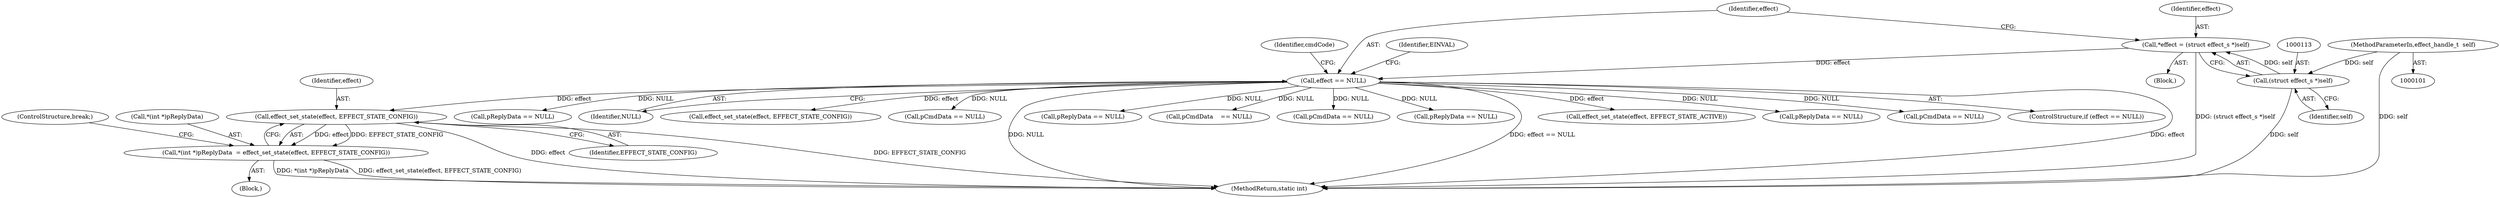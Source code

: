 digraph "0_Android_073a80800f341325932c66818ce4302b312909a4_0@pointer" {
"1000409" [label="(Call,effect_set_state(effect, EFFECT_STATE_CONFIG))"];
"1000116" [label="(Call,effect == NULL)"];
"1000110" [label="(Call,*effect = (struct effect_s *)self)"];
"1000112" [label="(Call,(struct effect_s *)self)"];
"1000102" [label="(MethodParameterIn,effect_handle_t  self)"];
"1000404" [label="(Call,*(int *)pReplyData  = effect_set_state(effect, EFFECT_STATE_CONFIG))"];
"1000204" [label="(Call,effect_set_state(effect, EFFECT_STATE_CONFIG))"];
"1000239" [label="(Call,pCmdData == NULL)"];
"1000364" [label="(Call,pReplyData == NULL)"];
"1000409" [label="(Call,effect_set_state(effect, EFFECT_STATE_CONFIG))"];
"1000412" [label="(ControlStructure,break;)"];
"1000487" [label="(MethodReturn,static int)"];
"1000123" [label="(Identifier,cmdCode)"];
"1000150" [label="(Call,pCmdData    == NULL)"];
"1000112" [label="(Call,(struct effect_s *)self)"];
"1000419" [label="(Call,pCmdData == NULL)"];
"1000390" [label="(Call,pReplyData == NULL)"];
"1000114" [label="(Identifier,self)"];
"1000404" [label="(Call,*(int *)pReplyData  = effect_set_state(effect, EFFECT_STATE_CONFIG))"];
"1000410" [label="(Identifier,effect)"];
"1000383" [label="(Call,effect_set_state(effect, EFFECT_STATE_ACTIVE))"];
"1000405" [label="(Call,*(int *)pReplyData)"];
"1000110" [label="(Call,*effect = (struct effect_s *)self)"];
"1000124" [label="(Block,)"];
"1000211" [label="(Call,pReplyData == NULL)"];
"1000309" [label="(Call,pCmdData == NULL)"];
"1000411" [label="(Identifier,EFFECT_STATE_CONFIG)"];
"1000117" [label="(Identifier,effect)"];
"1000108" [label="(Block,)"];
"1000121" [label="(Identifier,EINVAL)"];
"1000115" [label="(ControlStructure,if (effect == NULL))"];
"1000116" [label="(Call,effect == NULL)"];
"1000128" [label="(Call,pReplyData == NULL)"];
"1000102" [label="(MethodParameterIn,effect_handle_t  self)"];
"1000111" [label="(Identifier,effect)"];
"1000118" [label="(Identifier,NULL)"];
"1000409" -> "1000404"  [label="AST: "];
"1000409" -> "1000411"  [label="CFG: "];
"1000410" -> "1000409"  [label="AST: "];
"1000411" -> "1000409"  [label="AST: "];
"1000404" -> "1000409"  [label="CFG: "];
"1000409" -> "1000487"  [label="DDG: EFFECT_STATE_CONFIG"];
"1000409" -> "1000487"  [label="DDG: effect"];
"1000409" -> "1000404"  [label="DDG: effect"];
"1000409" -> "1000404"  [label="DDG: EFFECT_STATE_CONFIG"];
"1000116" -> "1000409"  [label="DDG: effect"];
"1000116" -> "1000115"  [label="AST: "];
"1000116" -> "1000118"  [label="CFG: "];
"1000117" -> "1000116"  [label="AST: "];
"1000118" -> "1000116"  [label="AST: "];
"1000121" -> "1000116"  [label="CFG: "];
"1000123" -> "1000116"  [label="CFG: "];
"1000116" -> "1000487"  [label="DDG: effect"];
"1000116" -> "1000487"  [label="DDG: NULL"];
"1000116" -> "1000487"  [label="DDG: effect == NULL"];
"1000110" -> "1000116"  [label="DDG: effect"];
"1000116" -> "1000128"  [label="DDG: NULL"];
"1000116" -> "1000150"  [label="DDG: NULL"];
"1000116" -> "1000204"  [label="DDG: effect"];
"1000116" -> "1000211"  [label="DDG: NULL"];
"1000116" -> "1000239"  [label="DDG: NULL"];
"1000116" -> "1000309"  [label="DDG: NULL"];
"1000116" -> "1000364"  [label="DDG: NULL"];
"1000116" -> "1000383"  [label="DDG: effect"];
"1000116" -> "1000390"  [label="DDG: NULL"];
"1000116" -> "1000419"  [label="DDG: NULL"];
"1000110" -> "1000108"  [label="AST: "];
"1000110" -> "1000112"  [label="CFG: "];
"1000111" -> "1000110"  [label="AST: "];
"1000112" -> "1000110"  [label="AST: "];
"1000117" -> "1000110"  [label="CFG: "];
"1000110" -> "1000487"  [label="DDG: (struct effect_s *)self"];
"1000112" -> "1000110"  [label="DDG: self"];
"1000112" -> "1000114"  [label="CFG: "];
"1000113" -> "1000112"  [label="AST: "];
"1000114" -> "1000112"  [label="AST: "];
"1000112" -> "1000487"  [label="DDG: self"];
"1000102" -> "1000112"  [label="DDG: self"];
"1000102" -> "1000101"  [label="AST: "];
"1000102" -> "1000487"  [label="DDG: self"];
"1000404" -> "1000124"  [label="AST: "];
"1000405" -> "1000404"  [label="AST: "];
"1000412" -> "1000404"  [label="CFG: "];
"1000404" -> "1000487"  [label="DDG: *(int *)pReplyData"];
"1000404" -> "1000487"  [label="DDG: effect_set_state(effect, EFFECT_STATE_CONFIG)"];
}

